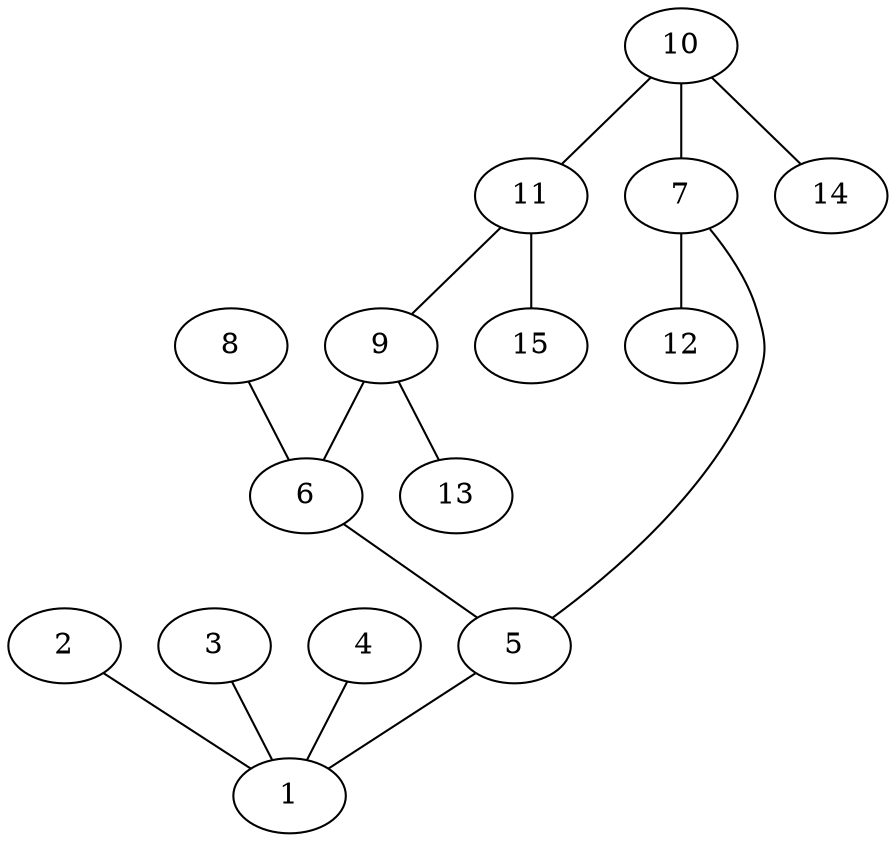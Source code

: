 graph molecule_2306 {
	1	 [chem=C];
	2	 [chem=F];
	2 -- 1	 [valence=1];
	3	 [chem=F];
	3 -- 1	 [valence=1];
	4	 [chem=F];
	4 -- 1	 [valence=1];
	5	 [chem=C];
	5 -- 1	 [valence=1];
	6	 [chem=C];
	6 -- 5	 [valence=2];
	7	 [chem=C];
	7 -- 5	 [valence=1];
	12	 [chem=H];
	7 -- 12	 [valence=1];
	8	 [chem=Cl];
	8 -- 6	 [valence=1];
	9	 [chem=C];
	9 -- 6	 [valence=1];
	13	 [chem=H];
	9 -- 13	 [valence=1];
	10	 [chem=C];
	10 -- 7	 [valence=2];
	11	 [chem=C];
	10 -- 11	 [valence=1];
	14	 [chem=H];
	10 -- 14	 [valence=1];
	11 -- 9	 [valence=2];
	15	 [chem=H];
	11 -- 15	 [valence=1];
}
